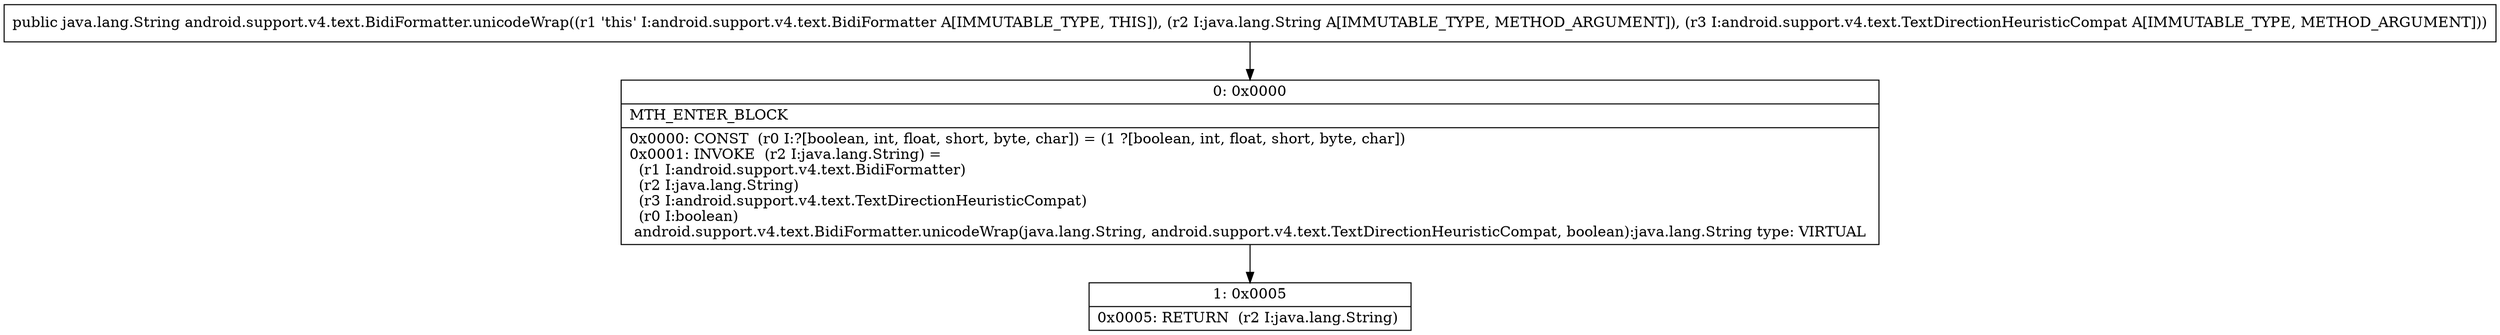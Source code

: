 digraph "CFG forandroid.support.v4.text.BidiFormatter.unicodeWrap(Ljava\/lang\/String;Landroid\/support\/v4\/text\/TextDirectionHeuristicCompat;)Ljava\/lang\/String;" {
Node_0 [shape=record,label="{0\:\ 0x0000|MTH_ENTER_BLOCK\l|0x0000: CONST  (r0 I:?[boolean, int, float, short, byte, char]) = (1 ?[boolean, int, float, short, byte, char]) \l0x0001: INVOKE  (r2 I:java.lang.String) = \l  (r1 I:android.support.v4.text.BidiFormatter)\l  (r2 I:java.lang.String)\l  (r3 I:android.support.v4.text.TextDirectionHeuristicCompat)\l  (r0 I:boolean)\l android.support.v4.text.BidiFormatter.unicodeWrap(java.lang.String, android.support.v4.text.TextDirectionHeuristicCompat, boolean):java.lang.String type: VIRTUAL \l}"];
Node_1 [shape=record,label="{1\:\ 0x0005|0x0005: RETURN  (r2 I:java.lang.String) \l}"];
MethodNode[shape=record,label="{public java.lang.String android.support.v4.text.BidiFormatter.unicodeWrap((r1 'this' I:android.support.v4.text.BidiFormatter A[IMMUTABLE_TYPE, THIS]), (r2 I:java.lang.String A[IMMUTABLE_TYPE, METHOD_ARGUMENT]), (r3 I:android.support.v4.text.TextDirectionHeuristicCompat A[IMMUTABLE_TYPE, METHOD_ARGUMENT])) }"];
MethodNode -> Node_0;
Node_0 -> Node_1;
}

